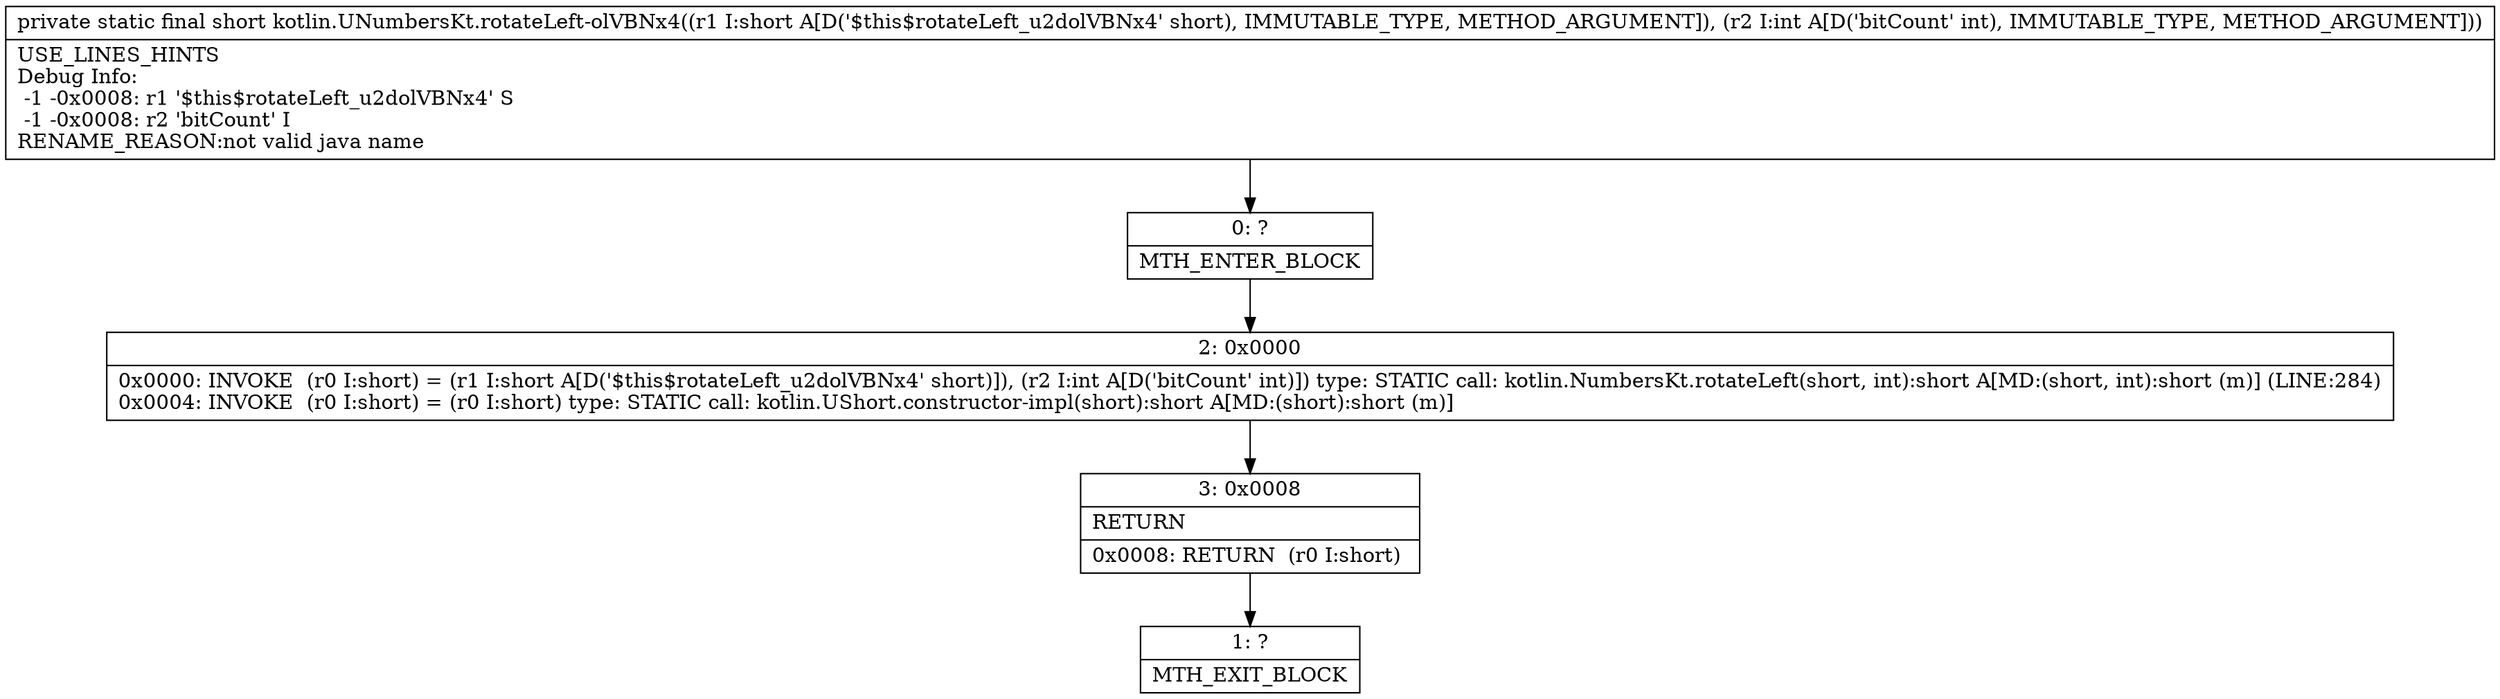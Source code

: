 digraph "CFG forkotlin.UNumbersKt.rotateLeft\-olVBNx4(SI)S" {
Node_0 [shape=record,label="{0\:\ ?|MTH_ENTER_BLOCK\l}"];
Node_2 [shape=record,label="{2\:\ 0x0000|0x0000: INVOKE  (r0 I:short) = (r1 I:short A[D('$this$rotateLeft_u2dolVBNx4' short)]), (r2 I:int A[D('bitCount' int)]) type: STATIC call: kotlin.NumbersKt.rotateLeft(short, int):short A[MD:(short, int):short (m)] (LINE:284)\l0x0004: INVOKE  (r0 I:short) = (r0 I:short) type: STATIC call: kotlin.UShort.constructor\-impl(short):short A[MD:(short):short (m)]\l}"];
Node_3 [shape=record,label="{3\:\ 0x0008|RETURN\l|0x0008: RETURN  (r0 I:short) \l}"];
Node_1 [shape=record,label="{1\:\ ?|MTH_EXIT_BLOCK\l}"];
MethodNode[shape=record,label="{private static final short kotlin.UNumbersKt.rotateLeft\-olVBNx4((r1 I:short A[D('$this$rotateLeft_u2dolVBNx4' short), IMMUTABLE_TYPE, METHOD_ARGUMENT]), (r2 I:int A[D('bitCount' int), IMMUTABLE_TYPE, METHOD_ARGUMENT]))  | USE_LINES_HINTS\lDebug Info:\l  \-1 \-0x0008: r1 '$this$rotateLeft_u2dolVBNx4' S\l  \-1 \-0x0008: r2 'bitCount' I\lRENAME_REASON:not valid java name\l}"];
MethodNode -> Node_0;Node_0 -> Node_2;
Node_2 -> Node_3;
Node_3 -> Node_1;
}

